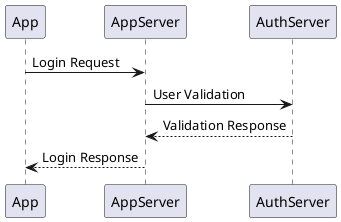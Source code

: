 @startuml

App -> AppServer: Login Request
AppServer -> AuthServer: User Validation

AuthServer --> AppServer: Validation Response
AppServer --> App: Login Response

@enduml
